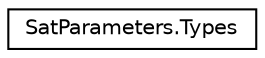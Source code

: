digraph "Graphical Class Hierarchy"
{
 // LATEX_PDF_SIZE
  edge [fontname="Helvetica",fontsize="10",labelfontname="Helvetica",labelfontsize="10"];
  node [fontname="Helvetica",fontsize="10",shape=record];
  rankdir="LR";
  Node0 [label="SatParameters.Types",height=0.2,width=0.4,color="black", fillcolor="white", style="filled",URL="$classGoogle_1_1OrTools_1_1Sat_1_1SatParameters_1_1Types.html",tooltip="Container for nested types declared in the SatParameters message type."];
}
